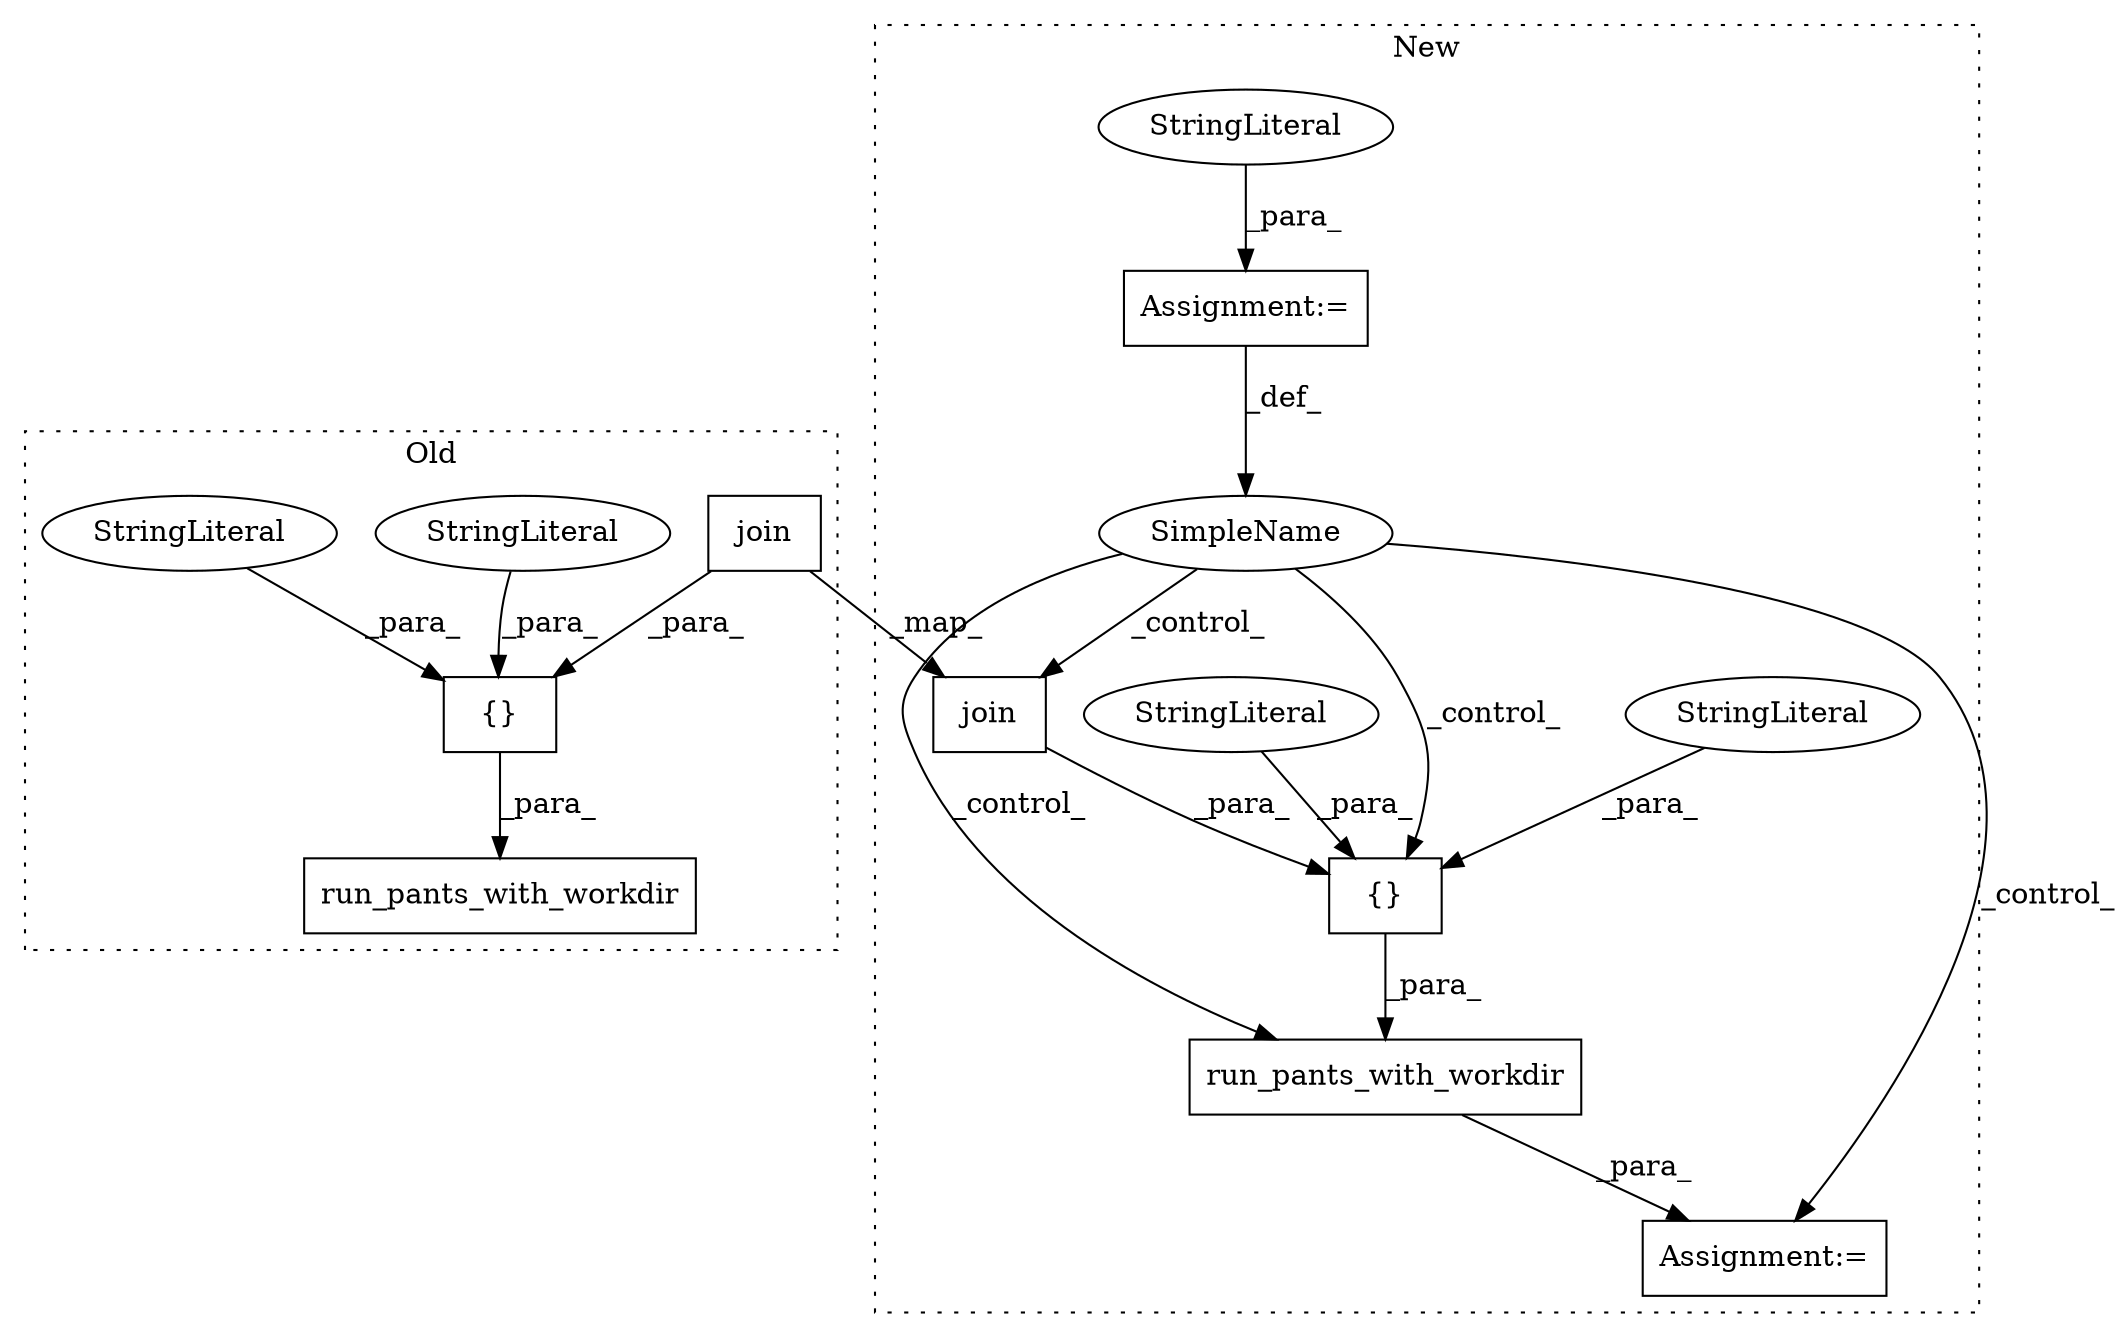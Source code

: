 digraph G {
subgraph cluster0 {
1 [label="{}" a="4" s="8544,8648" l="1,1" shape="box"];
3 [label="StringLiteral" a="45" s="8545" l="6" shape="ellipse"];
4 [label="StringLiteral" a="45" s="8552" l="33" shape="ellipse"];
8 [label="join" a="32" s="8594,8647" l="5,1" shape="box"];
10 [label="run_pants_with_workdir" a="32" s="8509,8657" l="23,1" shape="box"];
label = "Old";
style="dotted";
}
subgraph cluster1 {
2 [label="run_pants_with_workdir" a="32" s="8737,8830" l="23,1" shape="box"];
5 [label="SimpleName" a="42" s="" l="" shape="ellipse"];
6 [label="Assignment:=" a="7" s="8731" l="1" shape="box"];
7 [label="{}" a="4" s="8772,8821" l="1,1" shape="box"];
9 [label="join" a="32" s="8658,8711" l="5,1" shape="box"];
11 [label="Assignment:=" a="7" s="8490" l="1" shape="box"];
12 [label="StringLiteral" a="45" s="8491" l="64" shape="ellipse"];
13 [label="StringLiteral" a="45" s="8786" l="22" shape="ellipse"];
14 [label="StringLiteral" a="45" s="8773" l="12" shape="ellipse"];
label = "New";
style="dotted";
}
1 -> 10 [label="_para_"];
2 -> 6 [label="_para_"];
3 -> 1 [label="_para_"];
4 -> 1 [label="_para_"];
5 -> 6 [label="_control_"];
5 -> 9 [label="_control_"];
5 -> 7 [label="_control_"];
5 -> 2 [label="_control_"];
7 -> 2 [label="_para_"];
8 -> 9 [label="_map_"];
8 -> 1 [label="_para_"];
9 -> 7 [label="_para_"];
11 -> 5 [label="_def_"];
12 -> 11 [label="_para_"];
13 -> 7 [label="_para_"];
14 -> 7 [label="_para_"];
}